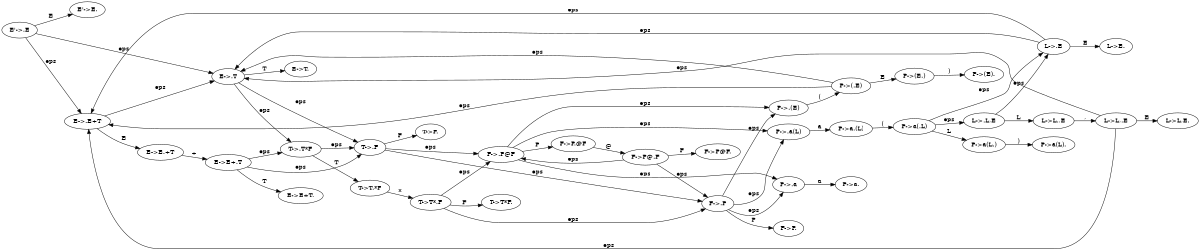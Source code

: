 digraph {
	rankdir=LR size="8,5"
	"E'->.E" -> "E'->E." [label=E]
	"E'->.E" -> "E->.E+T" [label=eps]
	"E'->.E" -> "E->.T" [label=eps]
	"E->.E+T" -> "E->E.+T" [label=E]
	"E->.E+T" -> "E->.T" [label=eps]
	"E->.T" -> "E->T." [label=T]
	"E->.T" -> "T->.T*F" [label=eps]
	"E->.T" -> "T->.F" [label=eps]
	"E->E.+T" -> "E->E+.T" [label="+"]
	"E->E+.T" -> "E->E+T." [label=T]
	"E->E+.T" -> "T->.T*F" [label=eps]
	"E->E+.T" -> "T->.F" [label=eps]
	"T->.T*F" -> "T->T.*F" [label=T]
	"T->.T*F" -> "T->.F" [label=eps]
	"T->.F" -> "T->F." [label=F]
	"T->.F" -> "F->.P@F" [label=eps]
	"T->.F" -> "F->.P" [label=eps]
	"T->T.*F" -> "T->T*.F" [label="*"]
	"T->T*.F" -> "T->T*F." [label=F]
	"T->T*.F" -> "F->.P@F" [label=eps]
	"T->T*.F" -> "F->.P" [label=eps]
	"F->.P@F" -> "F->P.@F" [label=P]
	"F->.P@F" -> "P->.(E)" [label=eps]
	"F->.P@F" -> "P->.a" [label=eps]
	"F->.P@F" -> "P->.a(L)" [label=eps]
	"F->.P" -> "F->P." [label=P]
	"F->.P" -> "P->.(E)" [label=eps]
	"F->.P" -> "P->.a" [label=eps]
	"F->.P" -> "P->.a(L)" [label=eps]
	"F->P.@F" -> "F->P@.F" [label="@"]
	"P->.(E)" -> "P->(.E)" [label="("]
	"P->.a" -> "P->a." [label=a]
	"P->.a(L)" -> "P->a.(L)" [label=a]
	"F->P@.F" -> "F->P@F." [label=F]
	"F->P@.F" -> "F->.P@F" [label=eps]
	"F->P@.F" -> "F->.P" [label=eps]
	"P->(.E)" -> "P->(E.)" [label=E]
	"P->(.E)" -> "E->.E+T" [label=eps]
	"P->(.E)" -> "E->.T" [label=eps]
	"P->(E.)" -> "P->(E)." [label=")"]
	"P->a.(L)" -> "P->a(.L)" [label="("]
	"P->a(.L)" -> "P->a(L.)" [label=L]
	"P->a(.L)" -> "L->.L,E" [label=eps]
	"P->a(.L)" -> "L->.E" [label=eps]
	"P->a(L.)" -> "P->a(L)." [label=")"]
	"L->.L,E" -> "L->L.,E" [label=L]
	"L->.L,E" -> "L->.E" [label=eps]
	"L->.E" -> "L->E." [label=E]
	"L->.E" -> "E->.E+T" [label=eps]
	"L->.E" -> "E->.T" [label=eps]
	"L->L.,E" -> "L->L,.E" [label=","]
	"L->L,.E" -> "L->L,E." [label=E]
	"L->L,.E" -> "E->.E+T" [label=eps]
	"L->L,.E" -> "E->.T" [label=eps]
}
